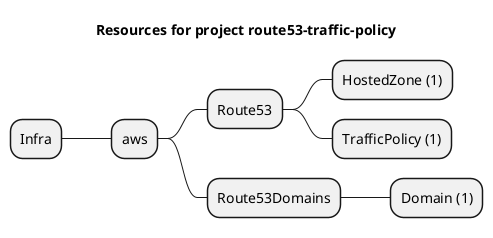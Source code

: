 @startmindmap
title Resources for project route53-traffic-policy
skinparam monochrome true
+ Infra
++ aws
+++ Route53
++++ HostedZone (1)
++++ TrafficPolicy (1)
+++ Route53Domains
++++ Domain (1)
@endmindmap